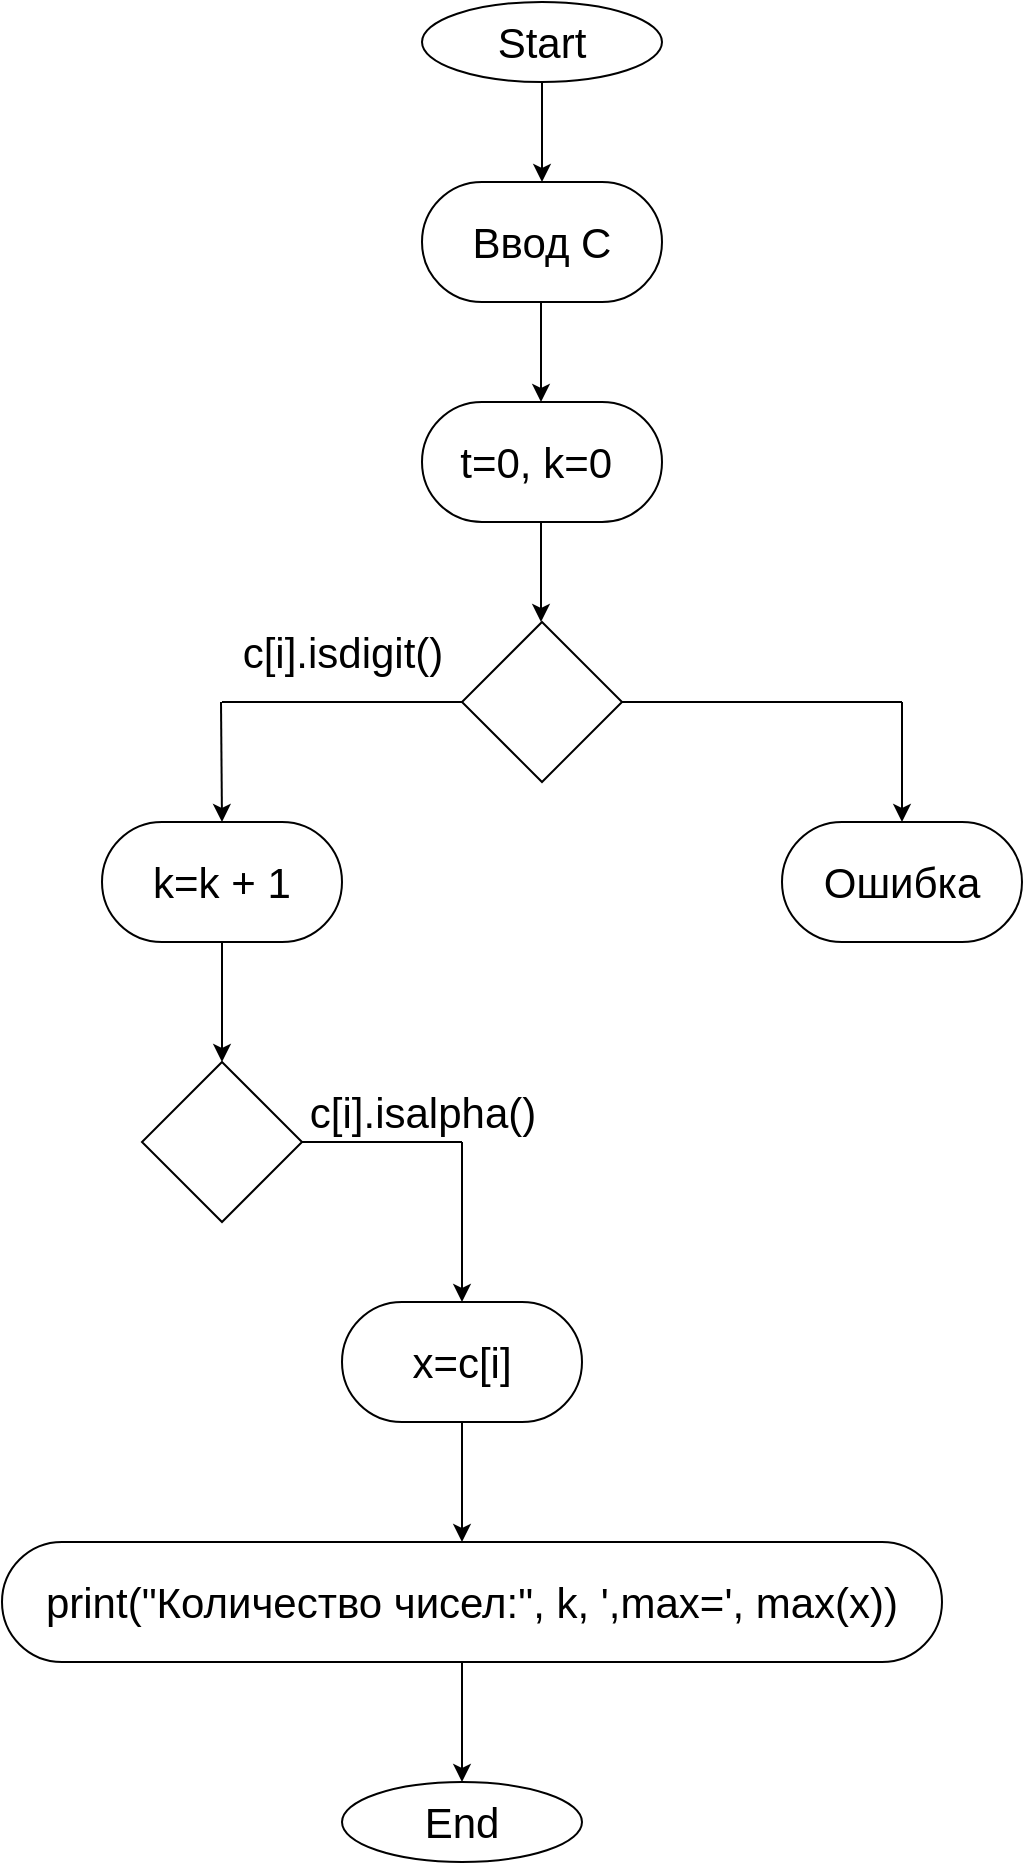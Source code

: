 <mxfile version="14.6.13" type="github">
  <diagram id="OxBZXF0L621JYgNxC7IN" name="Page-1">
    <mxGraphModel dx="1550" dy="830" grid="1" gridSize="10" guides="1" tooltips="1" connect="1" arrows="1" fold="1" page="1" pageScale="1" pageWidth="827" pageHeight="1169" math="0" shadow="0">
      <root>
        <mxCell id="0" />
        <mxCell id="1" parent="0" />
        <mxCell id="pAL5nOng195aet6S4unJ-1" value="Start" style="ellipse;whiteSpace=wrap;html=1;fontSize=21;" vertex="1" parent="1">
          <mxGeometry x="340" y="30" width="120" height="40" as="geometry" />
        </mxCell>
        <mxCell id="pAL5nOng195aet6S4unJ-2" value="" style="endArrow=classic;html=1;fontSize=21;" edge="1" parent="1">
          <mxGeometry width="50" height="50" relative="1" as="geometry">
            <mxPoint x="400" y="70" as="sourcePoint" />
            <mxPoint x="400" y="120" as="targetPoint" />
          </mxGeometry>
        </mxCell>
        <mxCell id="pAL5nOng195aet6S4unJ-3" value="Ввод C" style="rounded=1;whiteSpace=wrap;html=1;fontSize=21;arcSize=50;" vertex="1" parent="1">
          <mxGeometry x="340" y="120" width="120" height="60" as="geometry" />
        </mxCell>
        <mxCell id="pAL5nOng195aet6S4unJ-6" value="" style="endArrow=classic;html=1;fontSize=21;" edge="1" parent="1">
          <mxGeometry width="50" height="50" relative="1" as="geometry">
            <mxPoint x="399.5" y="180" as="sourcePoint" />
            <mxPoint x="399.5" y="230" as="targetPoint" />
          </mxGeometry>
        </mxCell>
        <mxCell id="pAL5nOng195aet6S4unJ-7" value="" style="rhombus;whiteSpace=wrap;html=1;fontSize=21;" vertex="1" parent="1">
          <mxGeometry x="360" y="340" width="80" height="80" as="geometry" />
        </mxCell>
        <mxCell id="pAL5nOng195aet6S4unJ-9" value="t=0, k=0&amp;nbsp;" style="rounded=1;whiteSpace=wrap;html=1;fontSize=21;arcSize=50;" vertex="1" parent="1">
          <mxGeometry x="340" y="230" width="120" height="60" as="geometry" />
        </mxCell>
        <mxCell id="pAL5nOng195aet6S4unJ-10" value="" style="endArrow=classic;html=1;fontSize=21;" edge="1" parent="1">
          <mxGeometry width="50" height="50" relative="1" as="geometry">
            <mxPoint x="399.5" y="290" as="sourcePoint" />
            <mxPoint x="399.5" y="340" as="targetPoint" />
          </mxGeometry>
        </mxCell>
        <mxCell id="pAL5nOng195aet6S4unJ-12" value="k=k + 1" style="rounded=1;whiteSpace=wrap;html=1;fontSize=21;arcSize=50;" vertex="1" parent="1">
          <mxGeometry x="180" y="440" width="120" height="60" as="geometry" />
        </mxCell>
        <mxCell id="pAL5nOng195aet6S4unJ-13" value="" style="endArrow=none;html=1;fontSize=21;" edge="1" parent="1">
          <mxGeometry width="50" height="50" relative="1" as="geometry">
            <mxPoint x="240" y="380" as="sourcePoint" />
            <mxPoint x="360" y="380" as="targetPoint" />
          </mxGeometry>
        </mxCell>
        <mxCell id="pAL5nOng195aet6S4unJ-14" value="" style="endArrow=classic;html=1;fontSize=21;entryX=0.5;entryY=0;entryDx=0;entryDy=0;" edge="1" parent="1" target="pAL5nOng195aet6S4unJ-12">
          <mxGeometry width="50" height="50" relative="1" as="geometry">
            <mxPoint x="239.5" y="380" as="sourcePoint" />
            <mxPoint x="239.5" y="430" as="targetPoint" />
          </mxGeometry>
        </mxCell>
        <mxCell id="pAL5nOng195aet6S4unJ-15" value="c[i].isdigit()" style="text;html=1;align=center;verticalAlign=middle;resizable=0;points=[];autosize=1;strokeColor=none;fontSize=21;" vertex="1" parent="1">
          <mxGeometry x="240" y="340" width="120" height="30" as="geometry" />
        </mxCell>
        <mxCell id="pAL5nOng195aet6S4unJ-16" value="" style="endArrow=none;html=1;fontSize=21;" edge="1" parent="1">
          <mxGeometry width="50" height="50" relative="1" as="geometry">
            <mxPoint x="440" y="380" as="sourcePoint" />
            <mxPoint x="580" y="380" as="targetPoint" />
          </mxGeometry>
        </mxCell>
        <mxCell id="pAL5nOng195aet6S4unJ-17" value="" style="endArrow=classic;html=1;fontSize=21;" edge="1" parent="1">
          <mxGeometry width="50" height="50" relative="1" as="geometry">
            <mxPoint x="580" y="380" as="sourcePoint" />
            <mxPoint x="580" y="440" as="targetPoint" />
          </mxGeometry>
        </mxCell>
        <mxCell id="pAL5nOng195aet6S4unJ-19" value="Ошибка" style="rounded=1;whiteSpace=wrap;html=1;fontSize=21;arcSize=50;" vertex="1" parent="1">
          <mxGeometry x="520" y="440" width="120" height="60" as="geometry" />
        </mxCell>
        <mxCell id="pAL5nOng195aet6S4unJ-20" value="" style="endArrow=classic;html=1;fontSize=21;" edge="1" parent="1">
          <mxGeometry width="50" height="50" relative="1" as="geometry">
            <mxPoint x="240" y="500" as="sourcePoint" />
            <mxPoint x="240" y="560" as="targetPoint" />
          </mxGeometry>
        </mxCell>
        <mxCell id="pAL5nOng195aet6S4unJ-22" value="" style="rhombus;whiteSpace=wrap;html=1;fontSize=21;" vertex="1" parent="1">
          <mxGeometry x="200" y="560" width="80" height="80" as="geometry" />
        </mxCell>
        <mxCell id="pAL5nOng195aet6S4unJ-24" value="" style="endArrow=none;html=1;fontSize=21;" edge="1" parent="1">
          <mxGeometry width="50" height="50" relative="1" as="geometry">
            <mxPoint x="280" y="600" as="sourcePoint" />
            <mxPoint x="360" y="600" as="targetPoint" />
          </mxGeometry>
        </mxCell>
        <mxCell id="pAL5nOng195aet6S4unJ-25" value="" style="endArrow=classic;html=1;fontSize=21;" edge="1" parent="1">
          <mxGeometry width="50" height="50" relative="1" as="geometry">
            <mxPoint x="360" y="600" as="sourcePoint" />
            <mxPoint x="360" y="680" as="targetPoint" />
          </mxGeometry>
        </mxCell>
        <mxCell id="pAL5nOng195aet6S4unJ-26" value="c[i].isalpha()" style="text;html=1;align=center;verticalAlign=middle;resizable=0;points=[];autosize=1;strokeColor=none;fontSize=21;" vertex="1" parent="1">
          <mxGeometry x="275" y="570" width="130" height="30" as="geometry" />
        </mxCell>
        <mxCell id="pAL5nOng195aet6S4unJ-28" value="" style="endArrow=classic;html=1;fontSize=21;" edge="1" parent="1">
          <mxGeometry width="50" height="50" relative="1" as="geometry">
            <mxPoint x="360" y="740" as="sourcePoint" />
            <mxPoint x="360" y="800" as="targetPoint" />
          </mxGeometry>
        </mxCell>
        <mxCell id="pAL5nOng195aet6S4unJ-29" value="x=c[i]" style="rounded=1;whiteSpace=wrap;html=1;fontSize=21;arcSize=50;" vertex="1" parent="1">
          <mxGeometry x="300" y="680" width="120" height="60" as="geometry" />
        </mxCell>
        <mxCell id="pAL5nOng195aet6S4unJ-30" value="" style="endArrow=classic;html=1;fontSize=21;" edge="1" parent="1">
          <mxGeometry width="50" height="50" relative="1" as="geometry">
            <mxPoint x="360" y="860" as="sourcePoint" />
            <mxPoint x="360" y="920" as="targetPoint" />
          </mxGeometry>
        </mxCell>
        <mxCell id="pAL5nOng195aet6S4unJ-31" value="print(&quot;Количество чисел:&quot;, k, &#39;,max=&#39;, max(x))" style="rounded=1;whiteSpace=wrap;html=1;fontSize=21;arcSize=50;" vertex="1" parent="1">
          <mxGeometry x="130" y="800" width="470" height="60" as="geometry" />
        </mxCell>
        <mxCell id="pAL5nOng195aet6S4unJ-32" value="End" style="ellipse;whiteSpace=wrap;html=1;fontSize=21;" vertex="1" parent="1">
          <mxGeometry x="300" y="920" width="120" height="40" as="geometry" />
        </mxCell>
      </root>
    </mxGraphModel>
  </diagram>
</mxfile>
